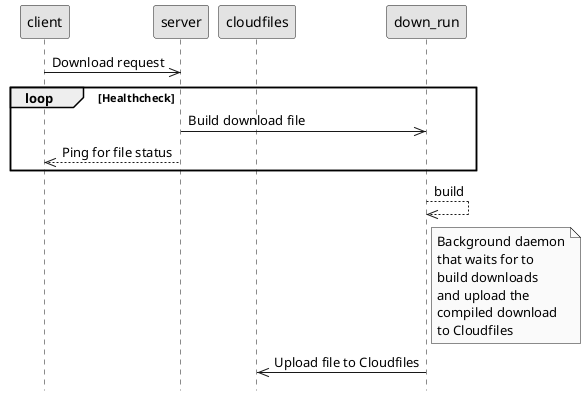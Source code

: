 @startuml

skinparam monochrome true
skinparam backgroundColor transparent
skinparam classBackgroundColor transparent
skinparam style strictuml

' title Download process

participant client
participant server
participant cloudfiles
client->>server: Download request
loop Healthcheck
        server->>down_run: Build download file
        server-->>client: Ping for file status
end
down_run-->> down_run: build
Note right of down_run
    Background daemon
    that waits for to
    build downloads
    and upload the
    compiled download
    to Cloudfiles
end Note
down_run->>cloudfiles: Upload file to Cloudfiles

@enduml
